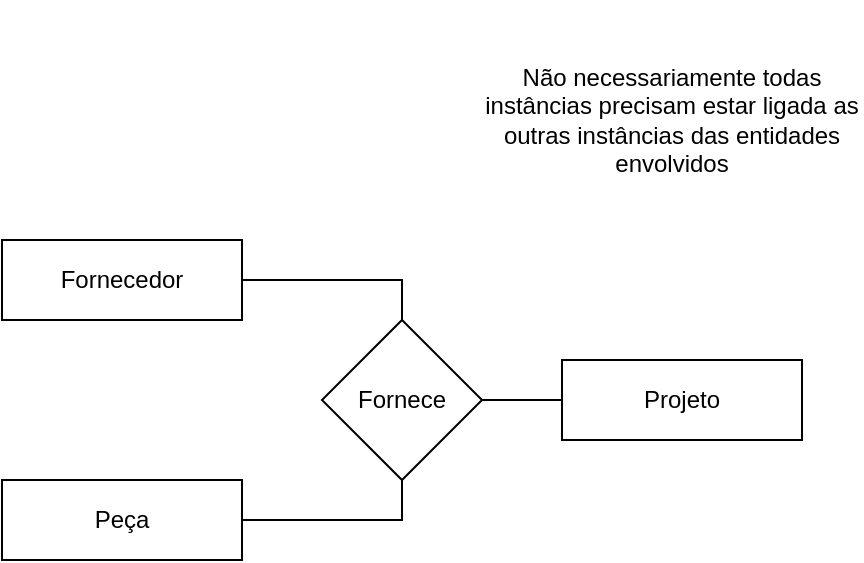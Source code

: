 <mxfile>
    <diagram id="xuQ_bAIzGErUzYswaOoE" name="Exemplo-Ternário">
        <mxGraphModel dx="963" dy="528" grid="1" gridSize="10" guides="1" tooltips="1" connect="1" arrows="1" fold="1" page="0" pageScale="1" pageWidth="827" pageHeight="1169" math="0" shadow="0">
            <root>
                <mxCell id="0"/>
                <mxCell id="1" parent="0"/>
                <mxCell id="w9CaMSH89V2ODTThoxle-2" value="Fornecedor" style="whiteSpace=wrap;html=1;align=center;" vertex="1" parent="1">
                    <mxGeometry x="-200" y="120" width="120" height="40" as="geometry"/>
                </mxCell>
                <mxCell id="w9CaMSH89V2ODTThoxle-3" value="Peça" style="whiteSpace=wrap;html=1;align=center;" vertex="1" parent="1">
                    <mxGeometry x="-200" y="240" width="120" height="40" as="geometry"/>
                </mxCell>
                <mxCell id="w9CaMSH89V2ODTThoxle-4" value="Fornece" style="shape=rhombus;perimeter=rhombusPerimeter;whiteSpace=wrap;html=1;align=center;" vertex="1" parent="1">
                    <mxGeometry x="-40" y="160" width="80" height="80" as="geometry"/>
                </mxCell>
                <mxCell id="w9CaMSH89V2ODTThoxle-5" value="Projeto" style="whiteSpace=wrap;html=1;align=center;" vertex="1" parent="1">
                    <mxGeometry x="80" y="180" width="120" height="40" as="geometry"/>
                </mxCell>
                <mxCell id="w9CaMSH89V2ODTThoxle-6" value="" style="endArrow=none;html=1;rounded=0;exitX=1;exitY=0.5;exitDx=0;exitDy=0;entryX=0.5;entryY=0;entryDx=0;entryDy=0;edgeStyle=orthogonalEdgeStyle;" edge="1" parent="1" source="w9CaMSH89V2ODTThoxle-2" target="w9CaMSH89V2ODTThoxle-4">
                    <mxGeometry relative="1" as="geometry">
                        <mxPoint x="-60" y="160" as="sourcePoint"/>
                        <mxPoint x="100" y="160" as="targetPoint"/>
                    </mxGeometry>
                </mxCell>
                <mxCell id="w9CaMSH89V2ODTThoxle-7" value="" style="endArrow=none;html=1;rounded=0;exitX=1;exitY=0.5;exitDx=0;exitDy=0;entryX=0.5;entryY=1;entryDx=0;entryDy=0;edgeStyle=orthogonalEdgeStyle;" edge="1" parent="1" source="w9CaMSH89V2ODTThoxle-3" target="w9CaMSH89V2ODTThoxle-4">
                    <mxGeometry relative="1" as="geometry">
                        <mxPoint x="-70.0" y="150" as="sourcePoint"/>
                        <mxPoint x="10.0" y="170" as="targetPoint"/>
                    </mxGeometry>
                </mxCell>
                <mxCell id="w9CaMSH89V2ODTThoxle-8" value="" style="endArrow=none;html=1;rounded=0;exitX=0;exitY=0.5;exitDx=0;exitDy=0;entryX=1;entryY=0.5;entryDx=0;entryDy=0;edgeStyle=orthogonalEdgeStyle;" edge="1" parent="1" source="w9CaMSH89V2ODTThoxle-5" target="w9CaMSH89V2ODTThoxle-4">
                    <mxGeometry relative="1" as="geometry">
                        <mxPoint x="-70.0" y="270" as="sourcePoint"/>
                        <mxPoint x="10.0" y="250" as="targetPoint"/>
                    </mxGeometry>
                </mxCell>
                <mxCell id="w9CaMSH89V2ODTThoxle-9" value="Não necessariamente todas instâncias precisam estar ligada as outras instâncias das entidades envolvidos" style="text;html=1;strokeColor=none;fillColor=none;align=center;verticalAlign=middle;whiteSpace=wrap;rounded=0;" vertex="1" parent="1">
                    <mxGeometry x="40" width="190" height="120" as="geometry"/>
                </mxCell>
            </root>
        </mxGraphModel>
    </diagram>
    <diagram id="-1jbeux1zlaa8KjoYyn3" name="Elementos-Diagrama-ER">
        <mxGraphModel dx="2044" dy="1593" grid="1" gridSize="10" guides="1" tooltips="1" connect="1" arrows="1" fold="1" page="0" pageScale="1" pageWidth="827" pageHeight="1169" math="0" shadow="0">
            <root>
                <mxCell id="d8UnMzfYHYiBPGvCEoay-0"/>
                <mxCell id="d8UnMzfYHYiBPGvCEoay-1" parent="d8UnMzfYHYiBPGvCEoay-0"/>
                <mxCell id="d8UnMzfYHYiBPGvCEoay-2" value="Entity" style="whiteSpace=wrap;html=1;align=center;" vertex="1" parent="d8UnMzfYHYiBPGvCEoay-1">
                    <mxGeometry x="-1000" y="-560" width="120" height="40" as="geometry"/>
                </mxCell>
                <mxCell id="d8UnMzfYHYiBPGvCEoay-3" value="Weak Entity" style="shape=ext;margin=3;double=1;whiteSpace=wrap;html=1;align=center;" vertex="1" parent="d8UnMzfYHYiBPGvCEoay-1">
                    <mxGeometry x="-1000" y="-480" width="120" height="40" as="geometry"/>
                </mxCell>
                <mxCell id="d8UnMzfYHYiBPGvCEoay-4" value="Relationship" style="shape=rhombus;perimeter=rhombusPerimeter;whiteSpace=wrap;html=1;align=center;" vertex="1" parent="d8UnMzfYHYiBPGvCEoay-1">
                    <mxGeometry x="-1000" y="-400" width="120" height="80" as="geometry"/>
                </mxCell>
                <mxCell id="d8UnMzfYHYiBPGvCEoay-5" value="Identifying Relationship" style="shape=rhombus;double=1;perimeter=rhombusPerimeter;whiteSpace=wrap;html=1;align=center;" vertex="1" parent="d8UnMzfYHYiBPGvCEoay-1">
                    <mxGeometry x="-1000" y="-280" width="120" height="80" as="geometry"/>
                </mxCell>
                <mxCell id="d8UnMzfYHYiBPGvCEoay-6" value="Attribute" style="ellipse;whiteSpace=wrap;html=1;align=center;" vertex="1" parent="d8UnMzfYHYiBPGvCEoay-1">
                    <mxGeometry x="-760" y="-560" width="100" height="40" as="geometry"/>
                </mxCell>
                <mxCell id="d8UnMzfYHYiBPGvCEoay-7" value="Key Attribute" style="ellipse;whiteSpace=wrap;html=1;align=center;fontStyle=4;" vertex="1" parent="d8UnMzfYHYiBPGvCEoay-1">
                    <mxGeometry x="-760" y="-480" width="100" height="40" as="geometry"/>
                </mxCell>
                <mxCell id="d8UnMzfYHYiBPGvCEoay-8" value="Multi-valued Attribute" style="ellipse;shape=doubleEllipse;margin=3;whiteSpace=wrap;html=1;align=center;" vertex="1" parent="d8UnMzfYHYiBPGvCEoay-1">
                    <mxGeometry x="-760" y="-380" width="100" height="40" as="geometry"/>
                </mxCell>
                <mxCell id="d8UnMzfYHYiBPGvCEoay-12" style="html=1;exitX=0.5;exitY=1;exitDx=0;exitDy=0;entryX=0.5;entryY=0;entryDx=0;entryDy=0;endArrow=none;endFill=0;" edge="1" parent="d8UnMzfYHYiBPGvCEoay-1" source="d8UnMzfYHYiBPGvCEoay-9" target="d8UnMzfYHYiBPGvCEoay-11">
                    <mxGeometry relative="1" as="geometry"/>
                </mxCell>
                <mxCell id="d8UnMzfYHYiBPGvCEoay-14" style="edgeStyle=none;html=1;exitX=0.5;exitY=1;exitDx=0;exitDy=0;entryX=0.5;entryY=0;entryDx=0;entryDy=0;endArrow=none;endFill=0;" edge="1" parent="d8UnMzfYHYiBPGvCEoay-1" source="d8UnMzfYHYiBPGvCEoay-9" target="d8UnMzfYHYiBPGvCEoay-13">
                    <mxGeometry relative="1" as="geometry"/>
                </mxCell>
                <mxCell id="d8UnMzfYHYiBPGvCEoay-9" value="Composite Attribute" style="ellipse;whiteSpace=wrap;html=1;align=center;" vertex="1" parent="d8UnMzfYHYiBPGvCEoay-1">
                    <mxGeometry x="-760" y="-300" width="100" height="40" as="geometry"/>
                </mxCell>
                <mxCell id="d8UnMzfYHYiBPGvCEoay-11" value="attr" style="ellipse;whiteSpace=wrap;html=1;align=center;" vertex="1" parent="d8UnMzfYHYiBPGvCEoay-1">
                    <mxGeometry x="-700" y="-240" width="80" height="40" as="geometry"/>
                </mxCell>
                <mxCell id="d8UnMzfYHYiBPGvCEoay-13" value="attr" style="ellipse;whiteSpace=wrap;html=1;align=center;" vertex="1" parent="d8UnMzfYHYiBPGvCEoay-1">
                    <mxGeometry x="-800" y="-240" width="80" height="40" as="geometry"/>
                </mxCell>
                <mxCell id="d8UnMzfYHYiBPGvCEoay-15" value="Derived&lt;br&gt;Attribute" style="ellipse;whiteSpace=wrap;html=1;align=center;dashed=1;" vertex="1" parent="d8UnMzfYHYiBPGvCEoay-1">
                    <mxGeometry x="-600" y="-560" width="100" height="40" as="geometry"/>
                </mxCell>
            </root>
        </mxGraphModel>
    </diagram>
</mxfile>